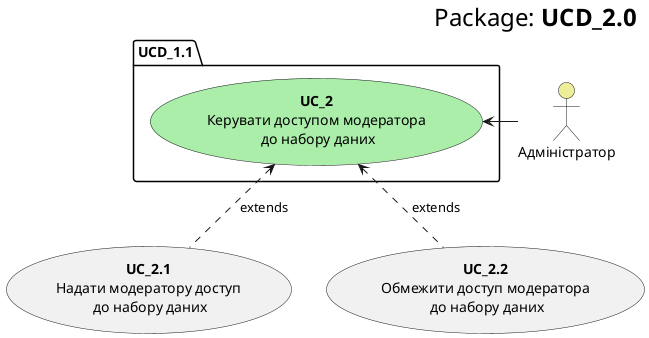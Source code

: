 @startuml
    right header
        <font size=24 color=black>Package:<b> UCD_2.0
    end header

    package UCD_1.1 {
        usecase "<b>UC_2</b>\nКерувати доступом модератора\n до набору даних" as UC_1 #aaeeaa
    }
    
    actor "Адміністратор" as Admin #eeee99
    Admin -l-> UC_1
    
    usecase "<b>UC_2.1</b>\nНадати модератору доступ\n до набору даних" as UC_2.1
    usecase "<b>UC_2.2</b>\nОбмежити доступ модератора\n до набору даних" as UC_2.2
    
    UC_2.1 .u.> UC_1: extends
    UC_2.2 .u.> UC_1: extends
    
@enduml
